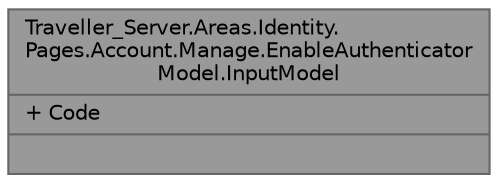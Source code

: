 digraph "Traveller_Server.Areas.Identity.Pages.Account.Manage.EnableAuthenticatorModel.InputModel"
{
 // LATEX_PDF_SIZE
  bgcolor="transparent";
  edge [fontname=Helvetica,fontsize=10,labelfontname=Helvetica,labelfontsize=10];
  node [fontname=Helvetica,fontsize=10,shape=box,height=0.2,width=0.4];
  Node1 [shape=record,label="{Traveller_Server.Areas.Identity.\lPages.Account.Manage.EnableAuthenticator\lModel.InputModel\n|+ Code\l|}",height=0.2,width=0.4,color="gray40", fillcolor="grey60", style="filled", fontcolor="black",tooltip="This API supports the ASP.NET Core Identity default UI infrastructure and is not intended to be used ..."];
}

